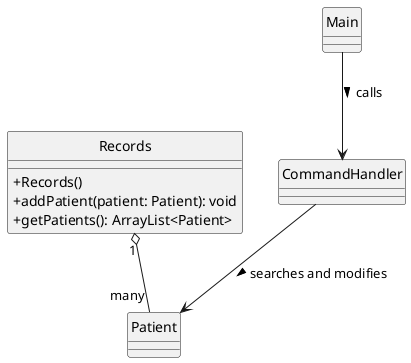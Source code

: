 @startuml
'https://plantuml.com/class-diagram
skinparam classAttributeIconSize 0
hide circle

class Records {
+Records()
+addPatient(patient: Patient): void
+getPatients(): ArrayList<Patient>
}

class Patient {}
class Main {}
class Records {}
class CommandHandler {}

Main --> CommandHandler : calls >
CommandHandler --> Patient : searches and modifies >
Records "1" o-- "many" Patient


@enduml